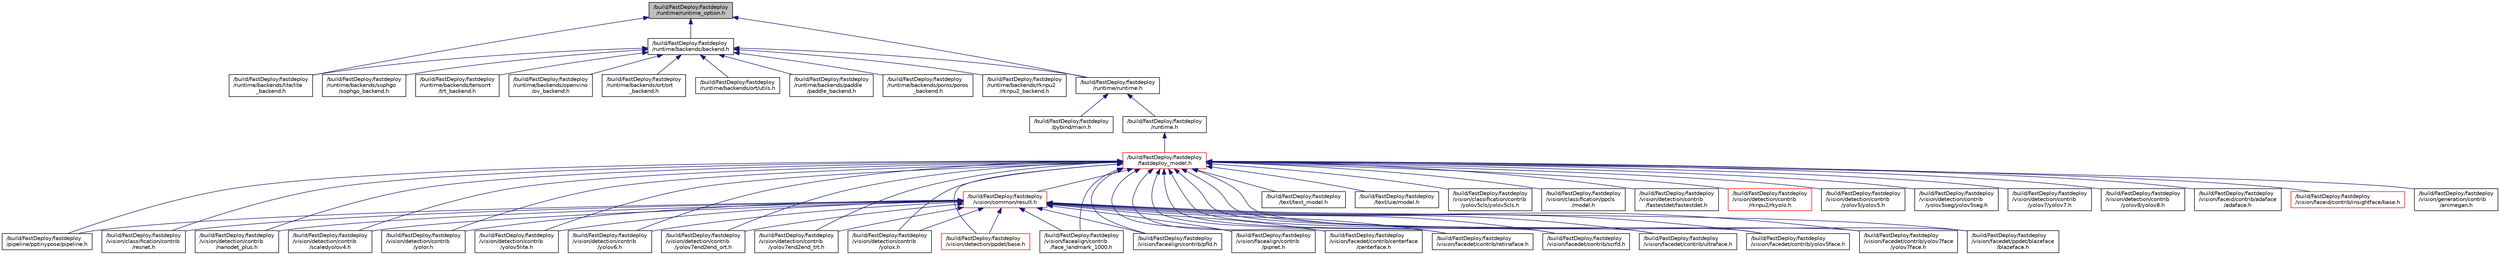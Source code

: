 digraph "/build/FastDeploy/fastdeploy/runtime/runtime_option.h"
{
  edge [fontname="Helvetica",fontsize="10",labelfontname="Helvetica",labelfontsize="10"];
  node [fontname="Helvetica",fontsize="10",shape=record];
  Node1 [label="/build/FastDeploy/fastdeploy\l/runtime/runtime_option.h",height=0.2,width=0.4,color="black", fillcolor="grey75", style="filled" fontcolor="black"];
  Node1 -> Node2 [dir="back",color="midnightblue",fontsize="10",style="solid",fontname="Helvetica"];
  Node2 [label="/build/FastDeploy/fastdeploy\l/runtime/backends/backend.h",height=0.2,width=0.4,color="black", fillcolor="white", style="filled",URL="$backend_8h_source.html"];
  Node2 -> Node3 [dir="back",color="midnightblue",fontsize="10",style="solid",fontname="Helvetica"];
  Node3 [label="/build/FastDeploy/fastdeploy\l/runtime/backends/lite/lite\l_backend.h",height=0.2,width=0.4,color="black", fillcolor="white", style="filled",URL="$lite__backend_8h_source.html"];
  Node2 -> Node4 [dir="back",color="midnightblue",fontsize="10",style="solid",fontname="Helvetica"];
  Node4 [label="/build/FastDeploy/fastdeploy\l/runtime/backends/openvino\l/ov_backend.h",height=0.2,width=0.4,color="black", fillcolor="white", style="filled",URL="$ov__backend_8h_source.html"];
  Node2 -> Node5 [dir="back",color="midnightblue",fontsize="10",style="solid",fontname="Helvetica"];
  Node5 [label="/build/FastDeploy/fastdeploy\l/runtime/backends/ort/ort\l_backend.h",height=0.2,width=0.4,color="black", fillcolor="white", style="filled",URL="$ort__backend_8h_source.html"];
  Node2 -> Node6 [dir="back",color="midnightblue",fontsize="10",style="solid",fontname="Helvetica"];
  Node6 [label="/build/FastDeploy/fastdeploy\l/runtime/backends/ort/utils.h",height=0.2,width=0.4,color="black", fillcolor="white", style="filled",URL="$runtime_2backends_2ort_2utils_8h_source.html"];
  Node2 -> Node7 [dir="back",color="midnightblue",fontsize="10",style="solid",fontname="Helvetica"];
  Node7 [label="/build/FastDeploy/fastdeploy\l/runtime/backends/paddle\l/paddle_backend.h",height=0.2,width=0.4,color="black", fillcolor="white", style="filled",URL="$paddle__backend_8h_source.html"];
  Node2 -> Node8 [dir="back",color="midnightblue",fontsize="10",style="solid",fontname="Helvetica"];
  Node8 [label="/build/FastDeploy/fastdeploy\l/runtime/backends/poros/poros\l_backend.h",height=0.2,width=0.4,color="black", fillcolor="white", style="filled",URL="$poros__backend_8h_source.html"];
  Node2 -> Node9 [dir="back",color="midnightblue",fontsize="10",style="solid",fontname="Helvetica"];
  Node9 [label="/build/FastDeploy/fastdeploy\l/runtime/backends/rknpu2\l/rknpu2_backend.h",height=0.2,width=0.4,color="black", fillcolor="white", style="filled",URL="$rknpu2__backend_8h_source.html"];
  Node2 -> Node10 [dir="back",color="midnightblue",fontsize="10",style="solid",fontname="Helvetica"];
  Node10 [label="/build/FastDeploy/fastdeploy\l/runtime/backends/sophgo\l/sophgo_backend.h",height=0.2,width=0.4,color="black", fillcolor="white", style="filled",URL="$sophgo__backend_8h_source.html"];
  Node2 -> Node11 [dir="back",color="midnightblue",fontsize="10",style="solid",fontname="Helvetica"];
  Node11 [label="/build/FastDeploy/fastdeploy\l/runtime/backends/tensorrt\l/trt_backend.h",height=0.2,width=0.4,color="black", fillcolor="white", style="filled",URL="$trt__backend_8h_source.html"];
  Node2 -> Node12 [dir="back",color="midnightblue",fontsize="10",style="solid",fontname="Helvetica"];
  Node12 [label="/build/FastDeploy/fastdeploy\l/runtime/runtime.h",height=0.2,width=0.4,color="black", fillcolor="white", style="filled",URL="$runtime_2runtime_8h_source.html"];
  Node12 -> Node13 [dir="back",color="midnightblue",fontsize="10",style="solid",fontname="Helvetica"];
  Node13 [label="/build/FastDeploy/fastdeploy\l/pybind/main.h",height=0.2,width=0.4,color="black", fillcolor="white", style="filled",URL="$main_8h_source.html"];
  Node12 -> Node14 [dir="back",color="midnightblue",fontsize="10",style="solid",fontname="Helvetica"];
  Node14 [label="/build/FastDeploy/fastdeploy\l/runtime.h",height=0.2,width=0.4,color="black", fillcolor="white", style="filled",URL="$runtime_8h_source.html"];
  Node14 -> Node15 [dir="back",color="midnightblue",fontsize="10",style="solid",fontname="Helvetica"];
  Node15 [label="/build/FastDeploy/fastdeploy\l/fastdeploy_model.h",height=0.2,width=0.4,color="red", fillcolor="white", style="filled",URL="$fastdeploy__model_8h_source.html"];
  Node15 -> Node16 [dir="back",color="midnightblue",fontsize="10",style="solid",fontname="Helvetica"];
  Node16 [label="/build/FastDeploy/fastdeploy\l/pipeline/pptinypose/pipeline.h",height=0.2,width=0.4,color="black", fillcolor="white", style="filled",URL="$pipeline_2pptinypose_2pipeline_8h_source.html"];
  Node15 -> Node17 [dir="back",color="midnightblue",fontsize="10",style="solid",fontname="Helvetica"];
  Node17 [label="/build/FastDeploy/fastdeploy\l/text/text_model.h",height=0.2,width=0.4,color="black", fillcolor="white", style="filled",URL="$text__model_8h_source.html"];
  Node15 -> Node18 [dir="back",color="midnightblue",fontsize="10",style="solid",fontname="Helvetica"];
  Node18 [label="/build/FastDeploy/fastdeploy\l/text/uie/model.h",height=0.2,width=0.4,color="black", fillcolor="white", style="filled",URL="$text_2uie_2model_8h_source.html"];
  Node15 -> Node19 [dir="back",color="midnightblue",fontsize="10",style="solid",fontname="Helvetica"];
  Node19 [label="/build/FastDeploy/fastdeploy\l/vision/classification/contrib\l/resnet.h",height=0.2,width=0.4,color="black", fillcolor="white", style="filled",URL="$resnet_8h_source.html"];
  Node15 -> Node20 [dir="back",color="midnightblue",fontsize="10",style="solid",fontname="Helvetica"];
  Node20 [label="/build/FastDeploy/fastdeploy\l/vision/classification/contrib\l/yolov5cls/yolov5cls.h",height=0.2,width=0.4,color="black", fillcolor="white", style="filled",URL="$yolov5cls_8h_source.html"];
  Node15 -> Node21 [dir="back",color="midnightblue",fontsize="10",style="solid",fontname="Helvetica"];
  Node21 [label="/build/FastDeploy/fastdeploy\l/vision/classification/ppcls\l/model.h",height=0.2,width=0.4,color="black", fillcolor="white", style="filled",URL="$vision_2classification_2ppcls_2model_8h_source.html"];
  Node15 -> Node22 [dir="back",color="midnightblue",fontsize="10",style="solid",fontname="Helvetica"];
  Node22 [label="/build/FastDeploy/fastdeploy\l/vision/common/result.h",height=0.2,width=0.4,color="red", fillcolor="white", style="filled",URL="$vision_2common_2result_8h_source.html"];
  Node22 -> Node16 [dir="back",color="midnightblue",fontsize="10",style="solid",fontname="Helvetica"];
  Node22 -> Node19 [dir="back",color="midnightblue",fontsize="10",style="solid",fontname="Helvetica"];
  Node22 -> Node23 [dir="back",color="midnightblue",fontsize="10",style="solid",fontname="Helvetica"];
  Node23 [label="/build/FastDeploy/fastdeploy\l/vision/detection/contrib\l/nanodet_plus.h",height=0.2,width=0.4,color="black", fillcolor="white", style="filled",URL="$nanodet__plus_8h_source.html"];
  Node22 -> Node24 [dir="back",color="midnightblue",fontsize="10",style="solid",fontname="Helvetica"];
  Node24 [label="/build/FastDeploy/fastdeploy\l/vision/detection/contrib\l/scaledyolov4.h",height=0.2,width=0.4,color="black", fillcolor="white", style="filled",URL="$scaledyolov4_8h_source.html"];
  Node22 -> Node25 [dir="back",color="midnightblue",fontsize="10",style="solid",fontname="Helvetica"];
  Node25 [label="/build/FastDeploy/fastdeploy\l/vision/detection/contrib\l/yolor.h",height=0.2,width=0.4,color="black", fillcolor="white", style="filled",URL="$yolor_8h_source.html"];
  Node22 -> Node26 [dir="back",color="midnightblue",fontsize="10",style="solid",fontname="Helvetica"];
  Node26 [label="/build/FastDeploy/fastdeploy\l/vision/detection/contrib\l/yolov5lite.h",height=0.2,width=0.4,color="black", fillcolor="white", style="filled",URL="$yolov5lite_8h_source.html"];
  Node22 -> Node27 [dir="back",color="midnightblue",fontsize="10",style="solid",fontname="Helvetica"];
  Node27 [label="/build/FastDeploy/fastdeploy\l/vision/detection/contrib\l/yolov6.h",height=0.2,width=0.4,color="black", fillcolor="white", style="filled",URL="$yolov6_8h_source.html"];
  Node22 -> Node28 [dir="back",color="midnightblue",fontsize="10",style="solid",fontname="Helvetica"];
  Node28 [label="/build/FastDeploy/fastdeploy\l/vision/detection/contrib\l/yolov7end2end_ort.h",height=0.2,width=0.4,color="black", fillcolor="white", style="filled",URL="$yolov7end2end__ort_8h_source.html"];
  Node22 -> Node29 [dir="back",color="midnightblue",fontsize="10",style="solid",fontname="Helvetica"];
  Node29 [label="/build/FastDeploy/fastdeploy\l/vision/detection/contrib\l/yolov7end2end_trt.h",height=0.2,width=0.4,color="black", fillcolor="white", style="filled",URL="$yolov7end2end__trt_8h_source.html"];
  Node22 -> Node30 [dir="back",color="midnightblue",fontsize="10",style="solid",fontname="Helvetica"];
  Node30 [label="/build/FastDeploy/fastdeploy\l/vision/detection/contrib\l/yolox.h",height=0.2,width=0.4,color="black", fillcolor="white", style="filled",URL="$yolox_8h_source.html"];
  Node22 -> Node31 [dir="back",color="midnightblue",fontsize="10",style="solid",fontname="Helvetica"];
  Node31 [label="/build/FastDeploy/fastdeploy\l/vision/detection/ppdet/base.h",height=0.2,width=0.4,color="red", fillcolor="white", style="filled",URL="$detection_2ppdet_2base_8h_source.html"];
  Node22 -> Node32 [dir="back",color="midnightblue",fontsize="10",style="solid",fontname="Helvetica"];
  Node32 [label="/build/FastDeploy/fastdeploy\l/vision/facealign/contrib\l/face_landmark_1000.h",height=0.2,width=0.4,color="black", fillcolor="white", style="filled",URL="$face__landmark__1000_8h_source.html"];
  Node22 -> Node33 [dir="back",color="midnightblue",fontsize="10",style="solid",fontname="Helvetica"];
  Node33 [label="/build/FastDeploy/fastdeploy\l/vision/facealign/contrib/pfld.h",height=0.2,width=0.4,color="black", fillcolor="white", style="filled",URL="$pfld_8h_source.html"];
  Node22 -> Node34 [dir="back",color="midnightblue",fontsize="10",style="solid",fontname="Helvetica"];
  Node34 [label="/build/FastDeploy/fastdeploy\l/vision/facealign/contrib\l/pipnet.h",height=0.2,width=0.4,color="black", fillcolor="white", style="filled",URL="$pipnet_8h_source.html"];
  Node22 -> Node35 [dir="back",color="midnightblue",fontsize="10",style="solid",fontname="Helvetica"];
  Node35 [label="/build/FastDeploy/fastdeploy\l/vision/facedet/contrib/centerface\l/centerface.h",height=0.2,width=0.4,color="black", fillcolor="white", style="filled",URL="$centerface_8h_source.html"];
  Node22 -> Node36 [dir="back",color="midnightblue",fontsize="10",style="solid",fontname="Helvetica"];
  Node36 [label="/build/FastDeploy/fastdeploy\l/vision/facedet/contrib/retinaface.h",height=0.2,width=0.4,color="black", fillcolor="white", style="filled",URL="$retinaface_8h_source.html"];
  Node22 -> Node37 [dir="back",color="midnightblue",fontsize="10",style="solid",fontname="Helvetica"];
  Node37 [label="/build/FastDeploy/fastdeploy\l/vision/facedet/contrib/scrfd.h",height=0.2,width=0.4,color="black", fillcolor="white", style="filled",URL="$scrfd_8h_source.html"];
  Node22 -> Node38 [dir="back",color="midnightblue",fontsize="10",style="solid",fontname="Helvetica"];
  Node38 [label="/build/FastDeploy/fastdeploy\l/vision/facedet/contrib/ultraface.h",height=0.2,width=0.4,color="black", fillcolor="white", style="filled",URL="$ultraface_8h_source.html"];
  Node22 -> Node39 [dir="back",color="midnightblue",fontsize="10",style="solid",fontname="Helvetica"];
  Node39 [label="/build/FastDeploy/fastdeploy\l/vision/facedet/contrib/yolov5face.h",height=0.2,width=0.4,color="black", fillcolor="white", style="filled",URL="$yolov5face_8h_source.html"];
  Node22 -> Node40 [dir="back",color="midnightblue",fontsize="10",style="solid",fontname="Helvetica"];
  Node40 [label="/build/FastDeploy/fastdeploy\l/vision/facedet/contrib/yolov7face\l/yolov7face.h",height=0.2,width=0.4,color="black", fillcolor="white", style="filled",URL="$yolov7face_8h_source.html"];
  Node22 -> Node41 [dir="back",color="midnightblue",fontsize="10",style="solid",fontname="Helvetica"];
  Node41 [label="/build/FastDeploy/fastdeploy\l/vision/facedet/ppdet/blazeface\l/blazeface.h",height=0.2,width=0.4,color="black", fillcolor="white", style="filled",URL="$blazeface_8h_source.html"];
  Node15 -> Node42 [dir="back",color="midnightblue",fontsize="10",style="solid",fontname="Helvetica"];
  Node42 [label="/build/FastDeploy/fastdeploy\l/vision/detection/contrib\l/fastestdet/fastestdet.h",height=0.2,width=0.4,color="black", fillcolor="white", style="filled",URL="$fastestdet_8h_source.html"];
  Node15 -> Node23 [dir="back",color="midnightblue",fontsize="10",style="solid",fontname="Helvetica"];
  Node15 -> Node43 [dir="back",color="midnightblue",fontsize="10",style="solid",fontname="Helvetica"];
  Node43 [label="/build/FastDeploy/fastdeploy\l/vision/detection/contrib\l/rknpu2/rkyolo.h",height=0.2,width=0.4,color="red", fillcolor="white", style="filled",URL="$rkyolo_8h_source.html"];
  Node15 -> Node24 [dir="back",color="midnightblue",fontsize="10",style="solid",fontname="Helvetica"];
  Node15 -> Node25 [dir="back",color="midnightblue",fontsize="10",style="solid",fontname="Helvetica"];
  Node15 -> Node44 [dir="back",color="midnightblue",fontsize="10",style="solid",fontname="Helvetica"];
  Node44 [label="/build/FastDeploy/fastdeploy\l/vision/detection/contrib\l/yolov5/yolov5.h",height=0.2,width=0.4,color="black", fillcolor="white", style="filled",URL="$yolov5_8h_source.html"];
  Node15 -> Node26 [dir="back",color="midnightblue",fontsize="10",style="solid",fontname="Helvetica"];
  Node15 -> Node45 [dir="back",color="midnightblue",fontsize="10",style="solid",fontname="Helvetica"];
  Node45 [label="/build/FastDeploy/fastdeploy\l/vision/detection/contrib\l/yolov5seg/yolov5seg.h",height=0.2,width=0.4,color="black", fillcolor="white", style="filled",URL="$yolov5seg_8h_source.html"];
  Node15 -> Node27 [dir="back",color="midnightblue",fontsize="10",style="solid",fontname="Helvetica"];
  Node15 -> Node46 [dir="back",color="midnightblue",fontsize="10",style="solid",fontname="Helvetica"];
  Node46 [label="/build/FastDeploy/fastdeploy\l/vision/detection/contrib\l/yolov7/yolov7.h",height=0.2,width=0.4,color="black", fillcolor="white", style="filled",URL="$yolov7_8h_source.html"];
  Node15 -> Node28 [dir="back",color="midnightblue",fontsize="10",style="solid",fontname="Helvetica"];
  Node15 -> Node29 [dir="back",color="midnightblue",fontsize="10",style="solid",fontname="Helvetica"];
  Node15 -> Node47 [dir="back",color="midnightblue",fontsize="10",style="solid",fontname="Helvetica"];
  Node47 [label="/build/FastDeploy/fastdeploy\l/vision/detection/contrib\l/yolov8/yolov8.h",height=0.2,width=0.4,color="black", fillcolor="white", style="filled",URL="$yolov8_8h_source.html"];
  Node15 -> Node30 [dir="back",color="midnightblue",fontsize="10",style="solid",fontname="Helvetica"];
  Node15 -> Node31 [dir="back",color="midnightblue",fontsize="10",style="solid",fontname="Helvetica"];
  Node15 -> Node32 [dir="back",color="midnightblue",fontsize="10",style="solid",fontname="Helvetica"];
  Node15 -> Node33 [dir="back",color="midnightblue",fontsize="10",style="solid",fontname="Helvetica"];
  Node15 -> Node34 [dir="back",color="midnightblue",fontsize="10",style="solid",fontname="Helvetica"];
  Node15 -> Node35 [dir="back",color="midnightblue",fontsize="10",style="solid",fontname="Helvetica"];
  Node15 -> Node36 [dir="back",color="midnightblue",fontsize="10",style="solid",fontname="Helvetica"];
  Node15 -> Node37 [dir="back",color="midnightblue",fontsize="10",style="solid",fontname="Helvetica"];
  Node15 -> Node38 [dir="back",color="midnightblue",fontsize="10",style="solid",fontname="Helvetica"];
  Node15 -> Node39 [dir="back",color="midnightblue",fontsize="10",style="solid",fontname="Helvetica"];
  Node15 -> Node40 [dir="back",color="midnightblue",fontsize="10",style="solid",fontname="Helvetica"];
  Node15 -> Node41 [dir="back",color="midnightblue",fontsize="10",style="solid",fontname="Helvetica"];
  Node15 -> Node48 [dir="back",color="midnightblue",fontsize="10",style="solid",fontname="Helvetica"];
  Node48 [label="/build/FastDeploy/fastdeploy\l/vision/faceid/contrib/adaface\l/adaface.h",height=0.2,width=0.4,color="black", fillcolor="white", style="filled",URL="$adaface_8h_source.html"];
  Node15 -> Node49 [dir="back",color="midnightblue",fontsize="10",style="solid",fontname="Helvetica"];
  Node49 [label="/build/FastDeploy/fastdeploy\l/vision/faceid/contrib/insightface/base.h",height=0.2,width=0.4,color="red", fillcolor="white", style="filled",URL="$faceid_2contrib_2insightface_2base_8h_source.html"];
  Node15 -> Node50 [dir="back",color="midnightblue",fontsize="10",style="solid",fontname="Helvetica"];
  Node50 [label="/build/FastDeploy/fastdeploy\l/vision/generation/contrib\l/animegan.h",height=0.2,width=0.4,color="black", fillcolor="white", style="filled",URL="$animegan_8h_source.html"];
  Node1 -> Node3 [dir="back",color="midnightblue",fontsize="10",style="solid",fontname="Helvetica"];
  Node1 -> Node12 [dir="back",color="midnightblue",fontsize="10",style="solid",fontname="Helvetica"];
}

